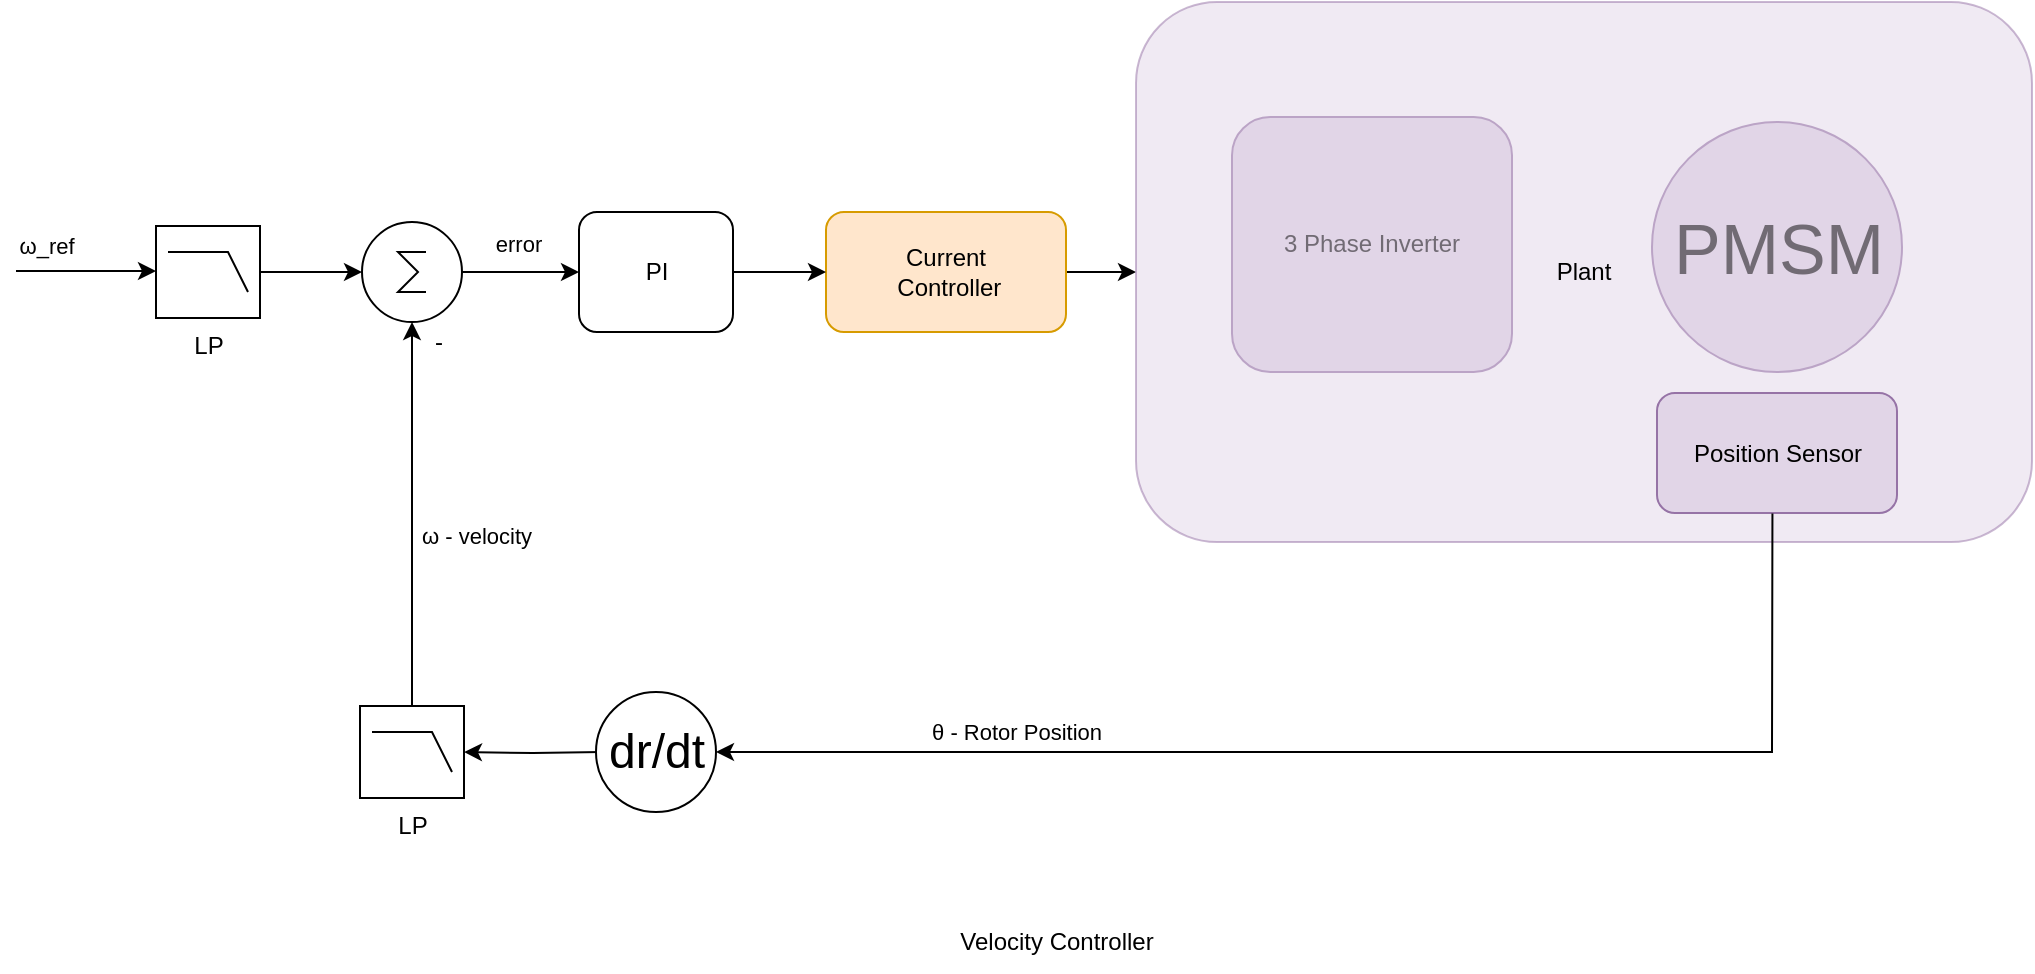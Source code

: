 <mxfile version="21.7.0" type="device">
  <diagram name="Page-1" id="7e0a89b8-554c-2b80-1dc8-d5c74ca68de4">
    <mxGraphModel dx="2035" dy="1173" grid="1" gridSize="10" guides="1" tooltips="1" connect="1" arrows="1" fold="1" page="1" pageScale="1" pageWidth="1100" pageHeight="850" background="none" math="0" shadow="0">
      <root>
        <mxCell id="0" />
        <mxCell id="1" parent="0" />
        <mxCell id="mJmgIE37o_1EEMdudaHA-2" value="PMSM" style="verticalLabelPosition=middle;shadow=0;dashed=0;align=center;html=1;verticalAlign=middle;strokeWidth=1;shape=ellipse;aspect=fixed;fontSize=35;fillColor=#e1d5e7;strokeColor=#9673a6;" parent="1" vertex="1">
          <mxGeometry x="848" y="285" width="125" height="125" as="geometry" />
        </mxCell>
        <mxCell id="mJmgIE37o_1EEMdudaHA-65" value="3 Phase Inverter " style="rounded=1;whiteSpace=wrap;html=1;fillColor=#e1d5e7;strokeColor=#9673a6;" parent="1" vertex="1">
          <mxGeometry x="638" y="282.5" width="140" height="127.5" as="geometry" />
        </mxCell>
        <mxCell id="O7mWT4Z4WbU8HAv7M1Bn-7" value="" style="edgeStyle=orthogonalEdgeStyle;rounded=0;orthogonalLoop=1;jettySize=auto;html=1;" edge="1" parent="1" source="O7mWT4Z4WbU8HAv7M1Bn-3" target="O7mWT4Z4WbU8HAv7M1Bn-4">
          <mxGeometry relative="1" as="geometry" />
        </mxCell>
        <mxCell id="O7mWT4Z4WbU8HAv7M1Bn-3" value="&lt;div&gt;Current&lt;/div&gt;&lt;div&gt;&amp;nbsp;Controller&lt;/div&gt;" style="rounded=1;whiteSpace=wrap;html=1;fillColor=#ffe6cc;strokeColor=#d79b00;" vertex="1" parent="1">
          <mxGeometry x="435" y="330.0" width="120" height="60" as="geometry" />
        </mxCell>
        <mxCell id="O7mWT4Z4WbU8HAv7M1Bn-4" value="Plant" style="rounded=1;whiteSpace=wrap;html=1;fillColor=#e1d5e7;strokeColor=#9673a6;opacity=50;" vertex="1" parent="1">
          <mxGeometry x="590" y="225" width="448" height="270" as="geometry" />
        </mxCell>
        <mxCell id="O7mWT4Z4WbU8HAv7M1Bn-6" value="" style="endArrow=classic;html=1;rounded=0;" edge="1" parent="1">
          <mxGeometry width="50" height="50" relative="1" as="geometry">
            <mxPoint x="30" y="359.5" as="sourcePoint" />
            <mxPoint x="100" y="359.5" as="targetPoint" />
          </mxGeometry>
        </mxCell>
        <mxCell id="O7mWT4Z4WbU8HAv7M1Bn-24" value="ω_ref" style="edgeLabel;html=1;align=center;verticalAlign=middle;resizable=0;points=[];" vertex="1" connectable="0" parent="O7mWT4Z4WbU8HAv7M1Bn-6">
          <mxGeometry x="-0.591" y="3" relative="1" as="geometry">
            <mxPoint y="-10" as="offset" />
          </mxGeometry>
        </mxCell>
        <mxCell id="O7mWT4Z4WbU8HAv7M1Bn-12" value="Position Sensor" style="rounded=1;whiteSpace=wrap;html=1;fillColor=#e1d5e7;strokeColor=#9673a6;" vertex="1" parent="1">
          <mxGeometry x="850.5" y="420.5" width="120" height="60" as="geometry" />
        </mxCell>
        <mxCell id="O7mWT4Z4WbU8HAv7M1Bn-18" value="" style="edgeStyle=orthogonalEdgeStyle;rounded=0;orthogonalLoop=1;jettySize=auto;html=1;" edge="1" parent="1" target="O7mWT4Z4WbU8HAv7M1Bn-17">
          <mxGeometry relative="1" as="geometry">
            <mxPoint x="323" y="600" as="sourcePoint" />
          </mxGeometry>
        </mxCell>
        <mxCell id="O7mWT4Z4WbU8HAv7M1Bn-15" value="" style="endArrow=classic;html=1;rounded=0;entryX=1;entryY=0.5;entryDx=0;entryDy=0;exitX=0.481;exitY=1.005;exitDx=0;exitDy=0;exitPerimeter=0;entryPerimeter=0;" edge="1" parent="1" source="O7mWT4Z4WbU8HAv7M1Bn-12" target="O7mWT4Z4WbU8HAv7M1Bn-26">
          <mxGeometry width="50" height="50" relative="1" as="geometry">
            <mxPoint x="948" y="600" as="sourcePoint" />
            <mxPoint x="518" y="600" as="targetPoint" />
            <Array as="points">
              <mxPoint x="908" y="600" />
            </Array>
          </mxGeometry>
        </mxCell>
        <mxCell id="O7mWT4Z4WbU8HAv7M1Bn-30" value="θ - Rotor Position" style="edgeLabel;html=1;align=center;verticalAlign=middle;resizable=0;points=[];" vertex="1" connectable="0" parent="O7mWT4Z4WbU8HAv7M1Bn-15">
          <mxGeometry x="-0.508" relative="1" as="geometry">
            <mxPoint x="-338" y="-10" as="offset" />
          </mxGeometry>
        </mxCell>
        <mxCell id="O7mWT4Z4WbU8HAv7M1Bn-22" value="" style="edgeStyle=orthogonalEdgeStyle;rounded=0;orthogonalLoop=1;jettySize=auto;html=1;entryX=0.5;entryY=1;entryDx=0;entryDy=0;entryPerimeter=0;" edge="1" parent="1" source="O7mWT4Z4WbU8HAv7M1Bn-17" target="O7mWT4Z4WbU8HAv7M1Bn-19">
          <mxGeometry relative="1" as="geometry">
            <mxPoint x="239" y="497.0" as="targetPoint" />
          </mxGeometry>
        </mxCell>
        <mxCell id="O7mWT4Z4WbU8HAv7M1Bn-31" value="ω - velocity" style="edgeLabel;html=1;align=center;verticalAlign=middle;resizable=0;points=[];" vertex="1" connectable="0" parent="O7mWT4Z4WbU8HAv7M1Bn-22">
          <mxGeometry x="-0.111" relative="1" as="geometry">
            <mxPoint x="32" as="offset" />
          </mxGeometry>
        </mxCell>
        <mxCell id="O7mWT4Z4WbU8HAv7M1Bn-17" value="LP" style="verticalLabelPosition=bottom;shadow=0;dashed=0;align=center;html=1;verticalAlign=top;shape=mxgraph.electrical.logic_gates.lowpass_filter;" vertex="1" parent="1">
          <mxGeometry x="202" y="577" width="52" height="46" as="geometry" />
        </mxCell>
        <mxCell id="O7mWT4Z4WbU8HAv7M1Bn-29" value="" style="edgeStyle=orthogonalEdgeStyle;rounded=0;orthogonalLoop=1;jettySize=auto;html=1;" edge="1" parent="1" source="O7mWT4Z4WbU8HAv7M1Bn-19" target="O7mWT4Z4WbU8HAv7M1Bn-27">
          <mxGeometry relative="1" as="geometry" />
        </mxCell>
        <mxCell id="O7mWT4Z4WbU8HAv7M1Bn-32" value="error" style="edgeLabel;html=1;align=center;verticalAlign=middle;resizable=0;points=[];" vertex="1" connectable="0" parent="O7mWT4Z4WbU8HAv7M1Bn-29">
          <mxGeometry x="-0.066" y="-1" relative="1" as="geometry">
            <mxPoint y="-15" as="offset" />
          </mxGeometry>
        </mxCell>
        <mxCell id="O7mWT4Z4WbU8HAv7M1Bn-19" value="" style="verticalLabelPosition=bottom;shadow=0;dashed=0;align=center;html=1;verticalAlign=top;shape=mxgraph.electrical.abstract.sum;" vertex="1" parent="1">
          <mxGeometry x="203" y="335" width="50" height="50" as="geometry" />
        </mxCell>
        <mxCell id="O7mWT4Z4WbU8HAv7M1Bn-23" value="-" style="text;html=1;align=center;verticalAlign=middle;resizable=0;points=[];autosize=1;strokeColor=none;fillColor=none;" vertex="1" parent="1">
          <mxGeometry x="226" y="380" width="30" height="30" as="geometry" />
        </mxCell>
        <mxCell id="O7mWT4Z4WbU8HAv7M1Bn-26" value="dr/dt" style="shape=mxgraph.electrical.abstract.function;html=1;shadow=0;dashed=0;align=center;strokeWidth=1;fontSize=24" vertex="1" parent="1">
          <mxGeometry x="320" y="570" width="60" height="60" as="geometry" />
        </mxCell>
        <mxCell id="O7mWT4Z4WbU8HAv7M1Bn-28" value="" style="edgeStyle=orthogonalEdgeStyle;rounded=0;orthogonalLoop=1;jettySize=auto;html=1;" edge="1" parent="1" source="O7mWT4Z4WbU8HAv7M1Bn-27" target="O7mWT4Z4WbU8HAv7M1Bn-3">
          <mxGeometry relative="1" as="geometry" />
        </mxCell>
        <mxCell id="O7mWT4Z4WbU8HAv7M1Bn-27" value="PI" style="rounded=1;whiteSpace=wrap;html=1;" vertex="1" parent="1">
          <mxGeometry x="311.5" y="330" width="77" height="60" as="geometry" />
        </mxCell>
        <mxCell id="O7mWT4Z4WbU8HAv7M1Bn-33" value="LP" style="verticalLabelPosition=bottom;shadow=0;dashed=0;align=center;html=1;verticalAlign=top;shape=mxgraph.electrical.logic_gates.lowpass_filter;" vertex="1" parent="1">
          <mxGeometry x="100" y="337" width="52" height="46" as="geometry" />
        </mxCell>
        <mxCell id="O7mWT4Z4WbU8HAv7M1Bn-38" value="" style="endArrow=classic;html=1;rounded=0;exitX=1;exitY=0.5;exitDx=0;exitDy=0;exitPerimeter=0;entryX=0;entryY=0.5;entryDx=0;entryDy=0;entryPerimeter=0;" edge="1" parent="1" source="O7mWT4Z4WbU8HAv7M1Bn-33" target="O7mWT4Z4WbU8HAv7M1Bn-19">
          <mxGeometry width="50" height="50" relative="1" as="geometry">
            <mxPoint x="150" y="410" as="sourcePoint" />
            <mxPoint x="200" y="360" as="targetPoint" />
          </mxGeometry>
        </mxCell>
        <mxCell id="O7mWT4Z4WbU8HAv7M1Bn-39" value="Velocity Controller" style="text;html=1;align=center;verticalAlign=middle;resizable=0;points=[];autosize=1;strokeColor=none;fillColor=none;" vertex="1" parent="1">
          <mxGeometry x="490" y="680" width="120" height="30" as="geometry" />
        </mxCell>
      </root>
    </mxGraphModel>
  </diagram>
</mxfile>
